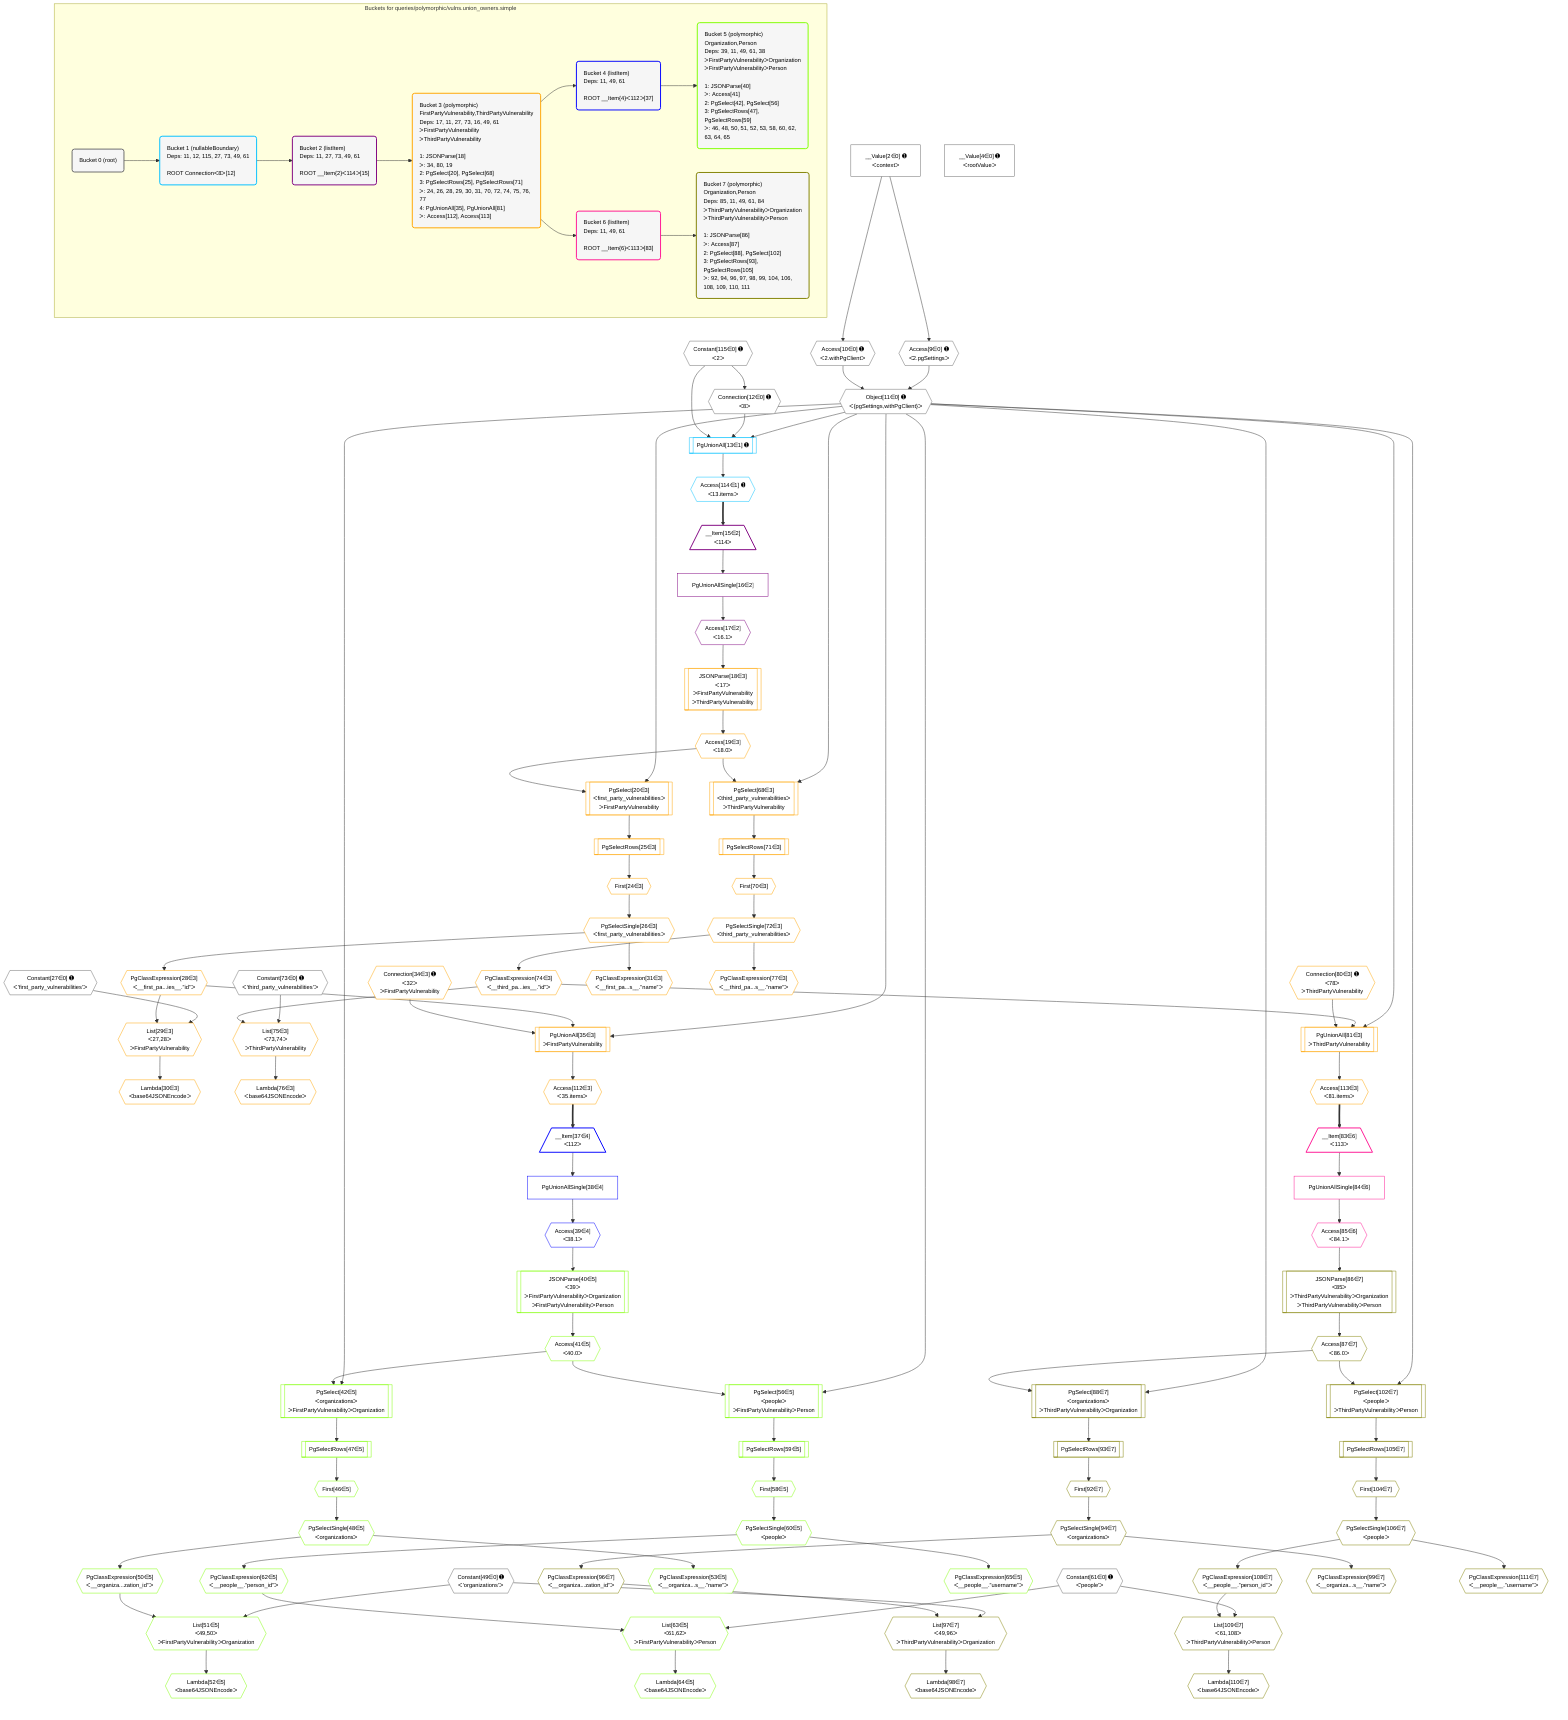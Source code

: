 %%{init: {'themeVariables': { 'fontSize': '12px'}}}%%
graph TD
    classDef path fill:#eee,stroke:#000,color:#000
    classDef plan fill:#fff,stroke-width:1px,color:#000
    classDef itemplan fill:#fff,stroke-width:2px,color:#000
    classDef unbatchedplan fill:#dff,stroke-width:1px,color:#000
    classDef sideeffectplan fill:#fcc,stroke-width:2px,color:#000
    classDef bucket fill:#f6f6f6,color:#000,stroke-width:2px,text-align:left


    %% plan dependencies
    Object11{{"Object[11∈0] ➊<br />ᐸ{pgSettings,withPgClient}ᐳ"}}:::plan
    Access9{{"Access[9∈0] ➊<br />ᐸ2.pgSettingsᐳ"}}:::plan
    Access10{{"Access[10∈0] ➊<br />ᐸ2.withPgClientᐳ"}}:::plan
    Access9 & Access10 --> Object11
    __Value2["__Value[2∈0] ➊<br />ᐸcontextᐳ"]:::plan
    __Value2 --> Access9
    __Value2 --> Access10
    Connection12{{"Connection[12∈0] ➊<br />ᐸ8ᐳ"}}:::plan
    Constant115{{"Constant[115∈0] ➊<br />ᐸ2ᐳ"}}:::plan
    Constant115 --> Connection12
    __Value4["__Value[4∈0] ➊<br />ᐸrootValueᐳ"]:::plan
    Constant27{{"Constant[27∈0] ➊<br />ᐸ'first_party_vulnerabilities'ᐳ"}}:::plan
    Constant49{{"Constant[49∈0] ➊<br />ᐸ'organizations'ᐳ"}}:::plan
    Constant61{{"Constant[61∈0] ➊<br />ᐸ'people'ᐳ"}}:::plan
    Constant73{{"Constant[73∈0] ➊<br />ᐸ'third_party_vulnerabilities'ᐳ"}}:::plan
    PgUnionAll13[["PgUnionAll[13∈1] ➊"]]:::plan
    Object11 & Connection12 & Constant115 --> PgUnionAll13
    Access114{{"Access[114∈1] ➊<br />ᐸ13.itemsᐳ"}}:::plan
    PgUnionAll13 --> Access114
    __Item15[/"__Item[15∈2]<br />ᐸ114ᐳ"\]:::itemplan
    Access114 ==> __Item15
    PgUnionAllSingle16["PgUnionAllSingle[16∈2]"]:::plan
    __Item15 --> PgUnionAllSingle16
    Access17{{"Access[17∈2]<br />ᐸ16.1ᐳ"}}:::plan
    PgUnionAllSingle16 --> Access17
    PgUnionAll35[["PgUnionAll[35∈3]<br />ᐳFirstPartyVulnerability"]]:::plan
    PgClassExpression28{{"PgClassExpression[28∈3]<br />ᐸ__first_pa...ies__.”id”ᐳ"}}:::plan
    Connection34{{"Connection[34∈3] ➊<br />ᐸ32ᐳ<br />ᐳFirstPartyVulnerability"}}:::plan
    Object11 & PgClassExpression28 & Connection34 --> PgUnionAll35
    PgUnionAll81[["PgUnionAll[81∈3]<br />ᐳThirdPartyVulnerability"]]:::plan
    PgClassExpression74{{"PgClassExpression[74∈3]<br />ᐸ__third_pa...ies__.”id”ᐳ"}}:::plan
    Connection80{{"Connection[80∈3] ➊<br />ᐸ78ᐳ<br />ᐳThirdPartyVulnerability"}}:::plan
    Object11 & PgClassExpression74 & Connection80 --> PgUnionAll81
    PgSelect20[["PgSelect[20∈3]<br />ᐸfirst_party_vulnerabilitiesᐳ<br />ᐳFirstPartyVulnerability"]]:::plan
    Access19{{"Access[19∈3]<br />ᐸ18.0ᐳ"}}:::plan
    Object11 & Access19 --> PgSelect20
    List29{{"List[29∈3]<br />ᐸ27,28ᐳ<br />ᐳFirstPartyVulnerability"}}:::plan
    Constant27 & PgClassExpression28 --> List29
    PgSelect68[["PgSelect[68∈3]<br />ᐸthird_party_vulnerabilitiesᐳ<br />ᐳThirdPartyVulnerability"]]:::plan
    Object11 & Access19 --> PgSelect68
    List75{{"List[75∈3]<br />ᐸ73,74ᐳ<br />ᐳThirdPartyVulnerability"}}:::plan
    Constant73 & PgClassExpression74 --> List75
    JSONParse18[["JSONParse[18∈3]<br />ᐸ17ᐳ<br />ᐳFirstPartyVulnerability<br />ᐳThirdPartyVulnerability"]]:::plan
    Access17 --> JSONParse18
    JSONParse18 --> Access19
    First24{{"First[24∈3]"}}:::plan
    PgSelectRows25[["PgSelectRows[25∈3]"]]:::plan
    PgSelectRows25 --> First24
    PgSelect20 --> PgSelectRows25
    PgSelectSingle26{{"PgSelectSingle[26∈3]<br />ᐸfirst_party_vulnerabilitiesᐳ"}}:::plan
    First24 --> PgSelectSingle26
    PgSelectSingle26 --> PgClassExpression28
    Lambda30{{"Lambda[30∈3]<br />ᐸbase64JSONEncodeᐳ"}}:::plan
    List29 --> Lambda30
    PgClassExpression31{{"PgClassExpression[31∈3]<br />ᐸ__first_pa...s__.”name”ᐳ"}}:::plan
    PgSelectSingle26 --> PgClassExpression31
    First70{{"First[70∈3]"}}:::plan
    PgSelectRows71[["PgSelectRows[71∈3]"]]:::plan
    PgSelectRows71 --> First70
    PgSelect68 --> PgSelectRows71
    PgSelectSingle72{{"PgSelectSingle[72∈3]<br />ᐸthird_party_vulnerabilitiesᐳ"}}:::plan
    First70 --> PgSelectSingle72
    PgSelectSingle72 --> PgClassExpression74
    Lambda76{{"Lambda[76∈3]<br />ᐸbase64JSONEncodeᐳ"}}:::plan
    List75 --> Lambda76
    PgClassExpression77{{"PgClassExpression[77∈3]<br />ᐸ__third_pa...s__.”name”ᐳ"}}:::plan
    PgSelectSingle72 --> PgClassExpression77
    Access112{{"Access[112∈3]<br />ᐸ35.itemsᐳ"}}:::plan
    PgUnionAll35 --> Access112
    Access113{{"Access[113∈3]<br />ᐸ81.itemsᐳ"}}:::plan
    PgUnionAll81 --> Access113
    __Item37[/"__Item[37∈4]<br />ᐸ112ᐳ"\]:::itemplan
    Access112 ==> __Item37
    PgUnionAllSingle38["PgUnionAllSingle[38∈4]"]:::plan
    __Item37 --> PgUnionAllSingle38
    Access39{{"Access[39∈4]<br />ᐸ38.1ᐳ"}}:::plan
    PgUnionAllSingle38 --> Access39
    PgSelect42[["PgSelect[42∈5]<br />ᐸorganizationsᐳ<br />ᐳFirstPartyVulnerabilityᐳOrganization"]]:::plan
    Access41{{"Access[41∈5]<br />ᐸ40.0ᐳ"}}:::plan
    Object11 & Access41 --> PgSelect42
    List51{{"List[51∈5]<br />ᐸ49,50ᐳ<br />ᐳFirstPartyVulnerabilityᐳOrganization"}}:::plan
    PgClassExpression50{{"PgClassExpression[50∈5]<br />ᐸ__organiza...zation_id”ᐳ"}}:::plan
    Constant49 & PgClassExpression50 --> List51
    PgSelect56[["PgSelect[56∈5]<br />ᐸpeopleᐳ<br />ᐳFirstPartyVulnerabilityᐳPerson"]]:::plan
    Object11 & Access41 --> PgSelect56
    List63{{"List[63∈5]<br />ᐸ61,62ᐳ<br />ᐳFirstPartyVulnerabilityᐳPerson"}}:::plan
    PgClassExpression62{{"PgClassExpression[62∈5]<br />ᐸ__people__.”person_id”ᐳ"}}:::plan
    Constant61 & PgClassExpression62 --> List63
    JSONParse40[["JSONParse[40∈5]<br />ᐸ39ᐳ<br />ᐳFirstPartyVulnerabilityᐳOrganization<br />ᐳFirstPartyVulnerabilityᐳPerson"]]:::plan
    Access39 --> JSONParse40
    JSONParse40 --> Access41
    First46{{"First[46∈5]"}}:::plan
    PgSelectRows47[["PgSelectRows[47∈5]"]]:::plan
    PgSelectRows47 --> First46
    PgSelect42 --> PgSelectRows47
    PgSelectSingle48{{"PgSelectSingle[48∈5]<br />ᐸorganizationsᐳ"}}:::plan
    First46 --> PgSelectSingle48
    PgSelectSingle48 --> PgClassExpression50
    Lambda52{{"Lambda[52∈5]<br />ᐸbase64JSONEncodeᐳ"}}:::plan
    List51 --> Lambda52
    PgClassExpression53{{"PgClassExpression[53∈5]<br />ᐸ__organiza...s__.”name”ᐳ"}}:::plan
    PgSelectSingle48 --> PgClassExpression53
    First58{{"First[58∈5]"}}:::plan
    PgSelectRows59[["PgSelectRows[59∈5]"]]:::plan
    PgSelectRows59 --> First58
    PgSelect56 --> PgSelectRows59
    PgSelectSingle60{{"PgSelectSingle[60∈5]<br />ᐸpeopleᐳ"}}:::plan
    First58 --> PgSelectSingle60
    PgSelectSingle60 --> PgClassExpression62
    Lambda64{{"Lambda[64∈5]<br />ᐸbase64JSONEncodeᐳ"}}:::plan
    List63 --> Lambda64
    PgClassExpression65{{"PgClassExpression[65∈5]<br />ᐸ__people__.”username”ᐳ"}}:::plan
    PgSelectSingle60 --> PgClassExpression65
    __Item83[/"__Item[83∈6]<br />ᐸ113ᐳ"\]:::itemplan
    Access113 ==> __Item83
    PgUnionAllSingle84["PgUnionAllSingle[84∈6]"]:::plan
    __Item83 --> PgUnionAllSingle84
    Access85{{"Access[85∈6]<br />ᐸ84.1ᐳ"}}:::plan
    PgUnionAllSingle84 --> Access85
    PgSelect88[["PgSelect[88∈7]<br />ᐸorganizationsᐳ<br />ᐳThirdPartyVulnerabilityᐳOrganization"]]:::plan
    Access87{{"Access[87∈7]<br />ᐸ86.0ᐳ"}}:::plan
    Object11 & Access87 --> PgSelect88
    List97{{"List[97∈7]<br />ᐸ49,96ᐳ<br />ᐳThirdPartyVulnerabilityᐳOrganization"}}:::plan
    PgClassExpression96{{"PgClassExpression[96∈7]<br />ᐸ__organiza...zation_id”ᐳ"}}:::plan
    Constant49 & PgClassExpression96 --> List97
    PgSelect102[["PgSelect[102∈7]<br />ᐸpeopleᐳ<br />ᐳThirdPartyVulnerabilityᐳPerson"]]:::plan
    Object11 & Access87 --> PgSelect102
    List109{{"List[109∈7]<br />ᐸ61,108ᐳ<br />ᐳThirdPartyVulnerabilityᐳPerson"}}:::plan
    PgClassExpression108{{"PgClassExpression[108∈7]<br />ᐸ__people__.”person_id”ᐳ"}}:::plan
    Constant61 & PgClassExpression108 --> List109
    JSONParse86[["JSONParse[86∈7]<br />ᐸ85ᐳ<br />ᐳThirdPartyVulnerabilityᐳOrganization<br />ᐳThirdPartyVulnerabilityᐳPerson"]]:::plan
    Access85 --> JSONParse86
    JSONParse86 --> Access87
    First92{{"First[92∈7]"}}:::plan
    PgSelectRows93[["PgSelectRows[93∈7]"]]:::plan
    PgSelectRows93 --> First92
    PgSelect88 --> PgSelectRows93
    PgSelectSingle94{{"PgSelectSingle[94∈7]<br />ᐸorganizationsᐳ"}}:::plan
    First92 --> PgSelectSingle94
    PgSelectSingle94 --> PgClassExpression96
    Lambda98{{"Lambda[98∈7]<br />ᐸbase64JSONEncodeᐳ"}}:::plan
    List97 --> Lambda98
    PgClassExpression99{{"PgClassExpression[99∈7]<br />ᐸ__organiza...s__.”name”ᐳ"}}:::plan
    PgSelectSingle94 --> PgClassExpression99
    First104{{"First[104∈7]"}}:::plan
    PgSelectRows105[["PgSelectRows[105∈7]"]]:::plan
    PgSelectRows105 --> First104
    PgSelect102 --> PgSelectRows105
    PgSelectSingle106{{"PgSelectSingle[106∈7]<br />ᐸpeopleᐳ"}}:::plan
    First104 --> PgSelectSingle106
    PgSelectSingle106 --> PgClassExpression108
    Lambda110{{"Lambda[110∈7]<br />ᐸbase64JSONEncodeᐳ"}}:::plan
    List109 --> Lambda110
    PgClassExpression111{{"PgClassExpression[111∈7]<br />ᐸ__people__.”username”ᐳ"}}:::plan
    PgSelectSingle106 --> PgClassExpression111

    %% define steps

    subgraph "Buckets for queries/polymorphic/vulns.union_owners.simple"
    Bucket0("Bucket 0 (root)"):::bucket
    classDef bucket0 stroke:#696969
    class Bucket0,__Value2,__Value4,Access9,Access10,Object11,Connection12,Constant27,Constant49,Constant61,Constant73,Constant115 bucket0
    Bucket1("Bucket 1 (nullableBoundary)<br />Deps: 11, 12, 115, 27, 73, 49, 61<br /><br />ROOT Connectionᐸ8ᐳ[12]"):::bucket
    classDef bucket1 stroke:#00bfff
    class Bucket1,PgUnionAll13,Access114 bucket1
    Bucket2("Bucket 2 (listItem)<br />Deps: 11, 27, 73, 49, 61<br /><br />ROOT __Item{2}ᐸ114ᐳ[15]"):::bucket
    classDef bucket2 stroke:#7f007f
    class Bucket2,__Item15,PgUnionAllSingle16,Access17 bucket2
    Bucket3("Bucket 3 (polymorphic)<br />FirstPartyVulnerability,ThirdPartyVulnerability<br />Deps: 17, 11, 27, 73, 16, 49, 61<br />ᐳFirstPartyVulnerability<br />ᐳThirdPartyVulnerability<br /><br />1: JSONParse[18]<br />ᐳ: 34, 80, 19<br />2: PgSelect[20], PgSelect[68]<br />3: PgSelectRows[25], PgSelectRows[71]<br />ᐳ: 24, 26, 28, 29, 30, 31, 70, 72, 74, 75, 76, 77<br />4: PgUnionAll[35], PgUnionAll[81]<br />ᐳ: Access[112], Access[113]"):::bucket
    classDef bucket3 stroke:#ffa500
    class Bucket3,JSONParse18,Access19,PgSelect20,First24,PgSelectRows25,PgSelectSingle26,PgClassExpression28,List29,Lambda30,PgClassExpression31,Connection34,PgUnionAll35,PgSelect68,First70,PgSelectRows71,PgSelectSingle72,PgClassExpression74,List75,Lambda76,PgClassExpression77,Connection80,PgUnionAll81,Access112,Access113 bucket3
    Bucket4("Bucket 4 (listItem)<br />Deps: 11, 49, 61<br /><br />ROOT __Item{4}ᐸ112ᐳ[37]"):::bucket
    classDef bucket4 stroke:#0000ff
    class Bucket4,__Item37,PgUnionAllSingle38,Access39 bucket4
    Bucket5("Bucket 5 (polymorphic)<br />Organization,Person<br />Deps: 39, 11, 49, 61, 38<br />ᐳFirstPartyVulnerabilityᐳOrganization<br />ᐳFirstPartyVulnerabilityᐳPerson<br /><br />1: JSONParse[40]<br />ᐳ: Access[41]<br />2: PgSelect[42], PgSelect[56]<br />3: PgSelectRows[47], PgSelectRows[59]<br />ᐳ: 46, 48, 50, 51, 52, 53, 58, 60, 62, 63, 64, 65"):::bucket
    classDef bucket5 stroke:#7fff00
    class Bucket5,JSONParse40,Access41,PgSelect42,First46,PgSelectRows47,PgSelectSingle48,PgClassExpression50,List51,Lambda52,PgClassExpression53,PgSelect56,First58,PgSelectRows59,PgSelectSingle60,PgClassExpression62,List63,Lambda64,PgClassExpression65 bucket5
    Bucket6("Bucket 6 (listItem)<br />Deps: 11, 49, 61<br /><br />ROOT __Item{6}ᐸ113ᐳ[83]"):::bucket
    classDef bucket6 stroke:#ff1493
    class Bucket6,__Item83,PgUnionAllSingle84,Access85 bucket6
    Bucket7("Bucket 7 (polymorphic)<br />Organization,Person<br />Deps: 85, 11, 49, 61, 84<br />ᐳThirdPartyVulnerabilityᐳOrganization<br />ᐳThirdPartyVulnerabilityᐳPerson<br /><br />1: JSONParse[86]<br />ᐳ: Access[87]<br />2: PgSelect[88], PgSelect[102]<br />3: PgSelectRows[93], PgSelectRows[105]<br />ᐳ: 92, 94, 96, 97, 98, 99, 104, 106, 108, 109, 110, 111"):::bucket
    classDef bucket7 stroke:#808000
    class Bucket7,JSONParse86,Access87,PgSelect88,First92,PgSelectRows93,PgSelectSingle94,PgClassExpression96,List97,Lambda98,PgClassExpression99,PgSelect102,First104,PgSelectRows105,PgSelectSingle106,PgClassExpression108,List109,Lambda110,PgClassExpression111 bucket7
    Bucket0 --> Bucket1
    Bucket1 --> Bucket2
    Bucket2 --> Bucket3
    Bucket3 --> Bucket4 & Bucket6
    Bucket4 --> Bucket5
    Bucket6 --> Bucket7
    end